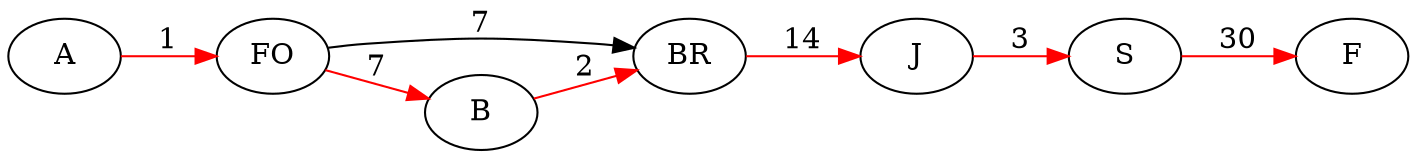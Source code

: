 
    digraph G{
   rankdir=LR
   A -> FO [label="1" color="red"];
   FO -> BR [label="7"];
   FO -> B [label="7" color="red"];
   B -> BR [label="2" color="red"];
   BR -> J [label="14" color="red"];
   J -> S [label="3" color="red"];
   S -> F [label="30" color="red"];
   }
